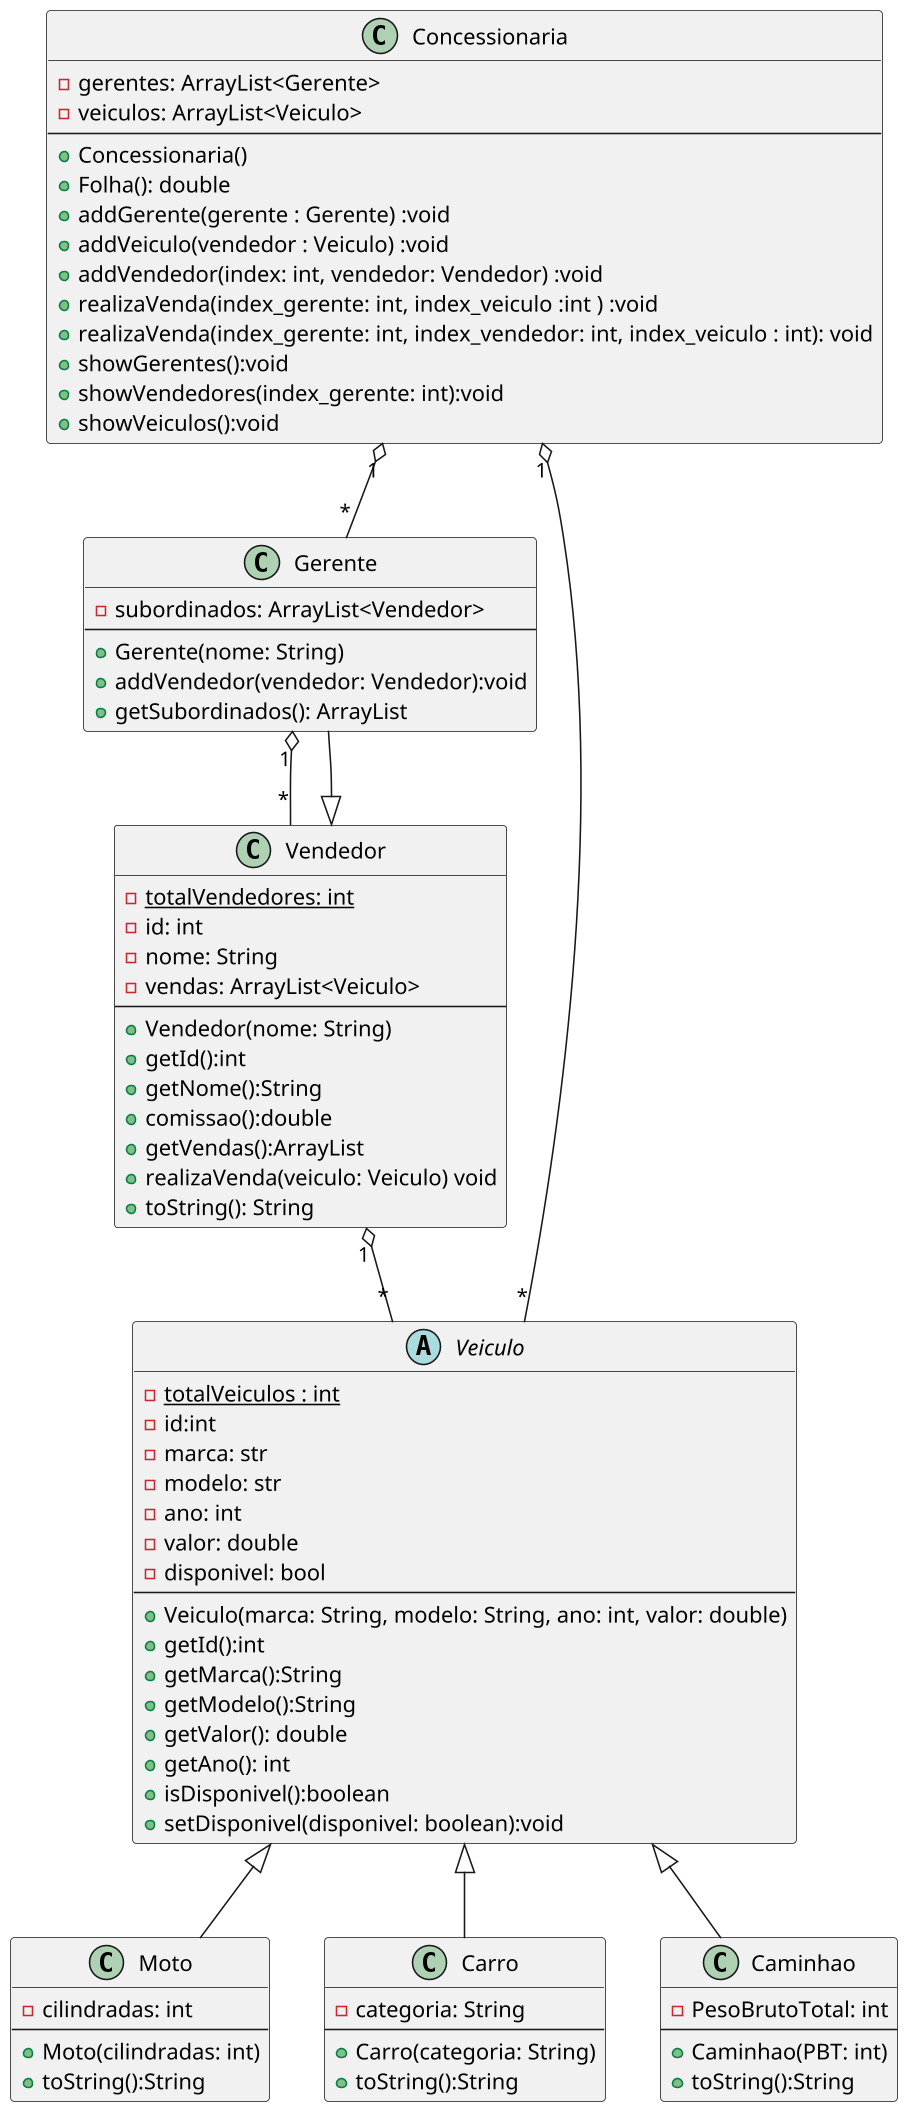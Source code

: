 @startuml Gerenciando_Veiculos

skinparam dpi 150
class Gerente{
  -subordinados: ArrayList<Vendedor>
  --
  +Gerente(nome: String)
  +addVendedor(vendedor: Vendedor):void
  +getSubordinados(): ArrayList
}
class Vendedor {
  -{static} totalVendedores: int
  -id: int
  -nome: String
  -vendas: ArrayList<Veiculo>
  --
  +Vendedor(nome: String)
  +getId():int
  +getNome():String
  +comissao():double
  +getVendas():ArrayList
  +realizaVenda(veiculo: Veiculo) void
  +toString(): String
}


abstract class Veiculo {
  -{static} totalVeiculos : int
  -id:int
  -marca: str
  -modelo: str
  -ano: int
  -valor: double
  -disponivel: bool
  --
  +Veiculo(marca: String, modelo: String, ano: int, valor: double)
  +getId():int
  +getMarca():String
  +getModelo():String
  +getValor(): double
  +getAno(): int
  +isDisponivel():boolean
  +setDisponivel(disponivel: boolean):void
}

class Moto{
  -cilindradas: int
  --
  +Moto(cilindradas: int)
  +toString():String
}

class Carro{
  -categoria: String
  --
  +Carro(categoria: String)
  +toString():String
}
class Caminhao{
  -PesoBrutoTotal: int
  --
  +Caminhao(PBT: int)
  +toString():String
}

class Concessionaria{
  -gerentes: ArrayList<Gerente>
  -veiculos: ArrayList<Veiculo>
  --
  +Concessionaria()
  +Folha(): double
  +addGerente(gerente : Gerente) :void
  +addVeiculo(vendedor : Veiculo) :void
  +addVendedor(index: int, vendedor: Vendedor) :void
  +realizaVenda(index_gerente: int, index_veiculo :int ) :void
  +realizaVenda(index_gerente: int, index_vendedor: int, index_veiculo : int): void
  +showGerentes():void
  +showVendedores(index_gerente: int):void
  +showVeiculos():void
}
Vendedor <|-- Gerente
Vendedor "1" o-- "*" Veiculo
Gerente "1" o-- "*" Vendedor
Veiculo <|-- Moto
Veiculo <|-- Carro
Veiculo <|-- Caminhao
Concessionaria "1" o-- "*" Gerente
Concessionaria "1" o-- "*" Veiculo

